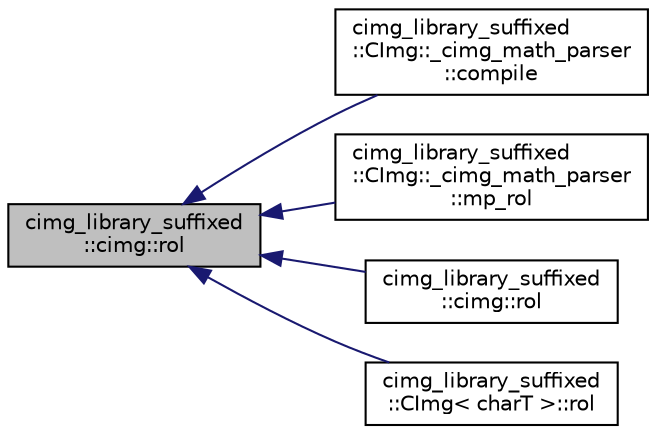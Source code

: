 digraph "cimg_library_suffixed::cimg::rol"
{
 // INTERACTIVE_SVG=YES
  edge [fontname="Helvetica",fontsize="10",labelfontname="Helvetica",labelfontsize="10"];
  node [fontname="Helvetica",fontsize="10",shape=record];
  rankdir="LR";
  Node3399 [label="cimg_library_suffixed\l::cimg::rol",height=0.2,width=0.4,color="black", fillcolor="grey75", style="filled", fontcolor="black"];
  Node3399 -> Node3400 [dir="back",color="midnightblue",fontsize="10",style="solid",fontname="Helvetica"];
  Node3400 [label="cimg_library_suffixed\l::CImg::_cimg_math_parser\l::compile",height=0.2,width=0.4,color="black", fillcolor="white", style="filled",URL="$structcimg__library__suffixed_1_1_c_img_1_1__cimg__math__parser.html#a318c44c5d1f4f0114355f37ace87a4ae"];
  Node3399 -> Node3401 [dir="back",color="midnightblue",fontsize="10",style="solid",fontname="Helvetica"];
  Node3401 [label="cimg_library_suffixed\l::CImg::_cimg_math_parser\l::mp_rol",height=0.2,width=0.4,color="black", fillcolor="white", style="filled",URL="$structcimg__library__suffixed_1_1_c_img_1_1__cimg__math__parser.html#a85bb0d80b94724409a1ef1e3b512ae2e"];
  Node3399 -> Node3402 [dir="back",color="midnightblue",fontsize="10",style="solid",fontname="Helvetica"];
  Node3402 [label="cimg_library_suffixed\l::cimg::rol",height=0.2,width=0.4,color="black", fillcolor="white", style="filled",URL="$namespacecimg__library__suffixed_1_1cimg.html#afb7d512cc0b5473301a060131bd415af"];
  Node3399 -> Node3403 [dir="back",color="midnightblue",fontsize="10",style="solid",fontname="Helvetica"];
  Node3403 [label="cimg_library_suffixed\l::CImg\< charT \>::rol",height=0.2,width=0.4,color="black", fillcolor="white", style="filled",URL="$structcimg__library__suffixed_1_1_c_img.html#a84f1165e3c73956c3a7e0c5e448e269c",tooltip="Compute the bitwise left rotation of each pixel value. "];
}
